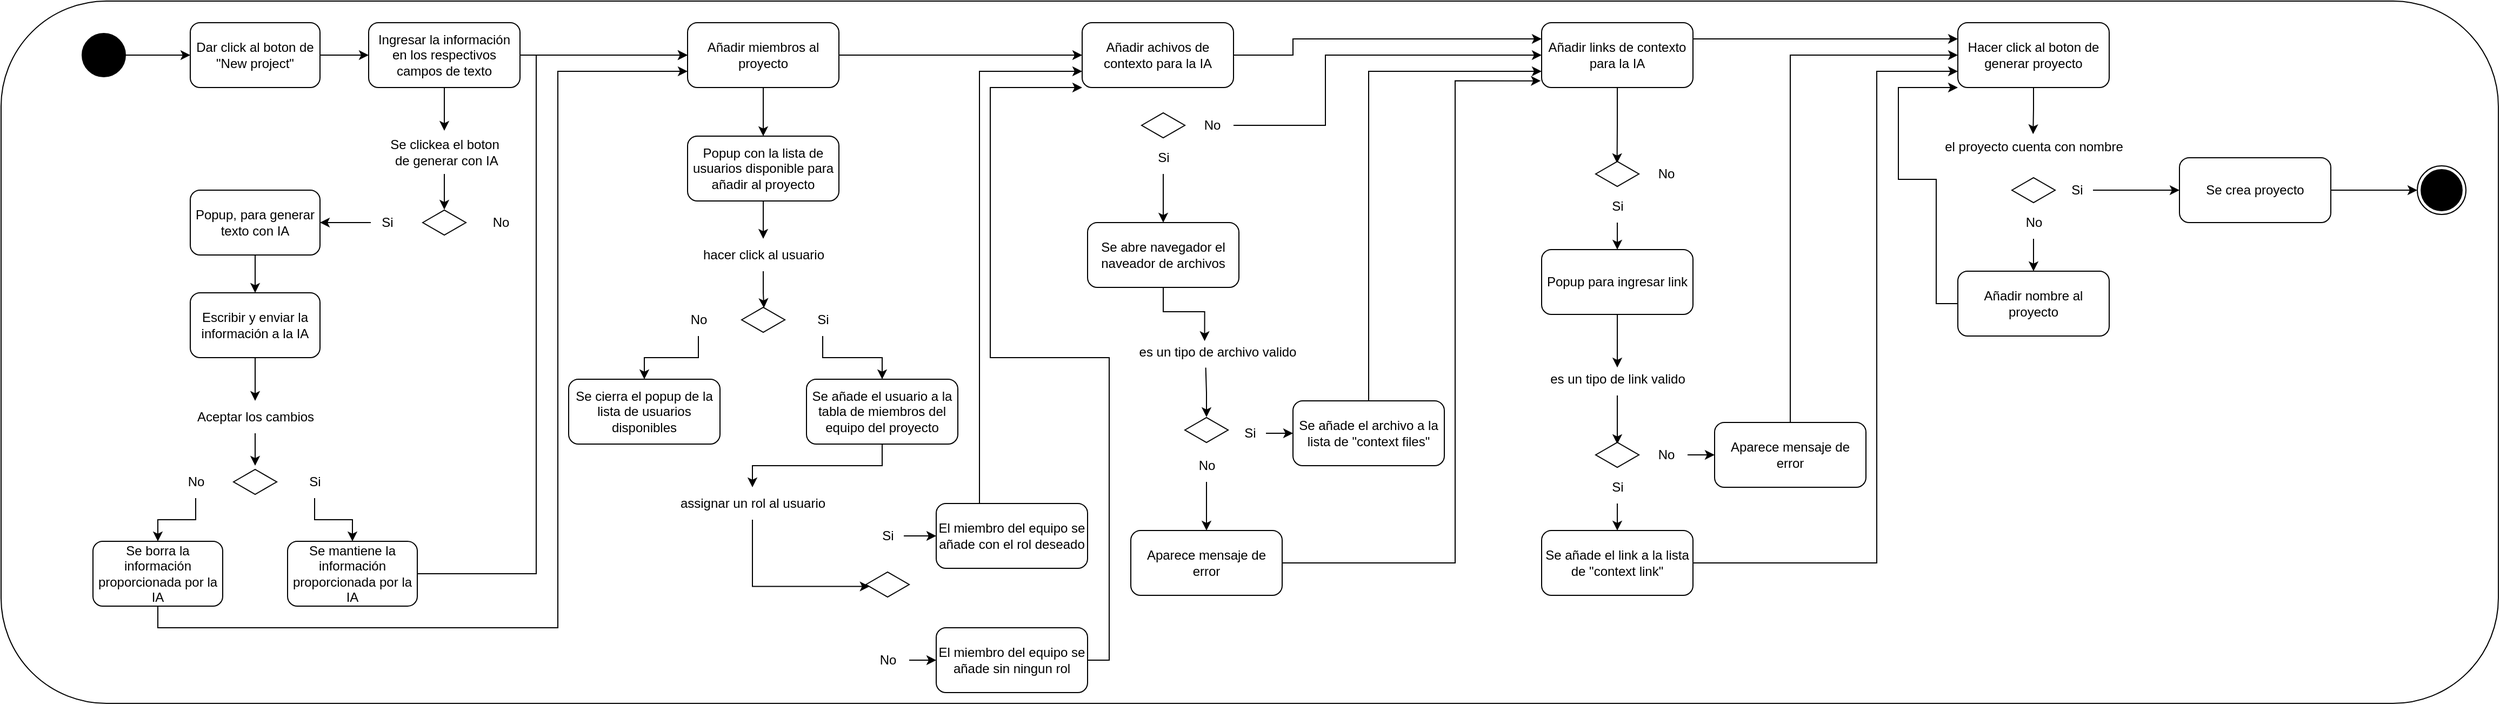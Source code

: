 <mxfile version="26.2.14">
  <diagram name="Page-1" id="zTXv_oaJFtxkT4fxybLn">
    <mxGraphModel dx="3507" dy="1737" grid="1" gridSize="10" guides="1" tooltips="1" connect="1" arrows="1" fold="1" page="1" pageScale="1" pageWidth="850" pageHeight="1100" math="0" shadow="0">
      <root>
        <mxCell id="0" />
        <mxCell id="1" parent="0" />
        <mxCell id="cWW2CqV2LF-lZj4RDST2-197" value="" style="group" vertex="1" connectable="0" parent="1">
          <mxGeometry x="-155" y="150" width="2310" height="650" as="geometry" />
        </mxCell>
        <mxCell id="cWW2CqV2LF-lZj4RDST2-196" value="" style="rounded=1;whiteSpace=wrap;html=1;" vertex="1" parent="cWW2CqV2LF-lZj4RDST2-197">
          <mxGeometry width="2310" height="650" as="geometry" />
        </mxCell>
        <mxCell id="cWW2CqV2LF-lZj4RDST2-132" value="" style="edgeStyle=orthogonalEdgeStyle;rounded=0;orthogonalLoop=1;jettySize=auto;html=1;" edge="1" parent="cWW2CqV2LF-lZj4RDST2-197" source="cWW2CqV2LF-lZj4RDST2-2" target="cWW2CqV2LF-lZj4RDST2-3">
          <mxGeometry relative="1" as="geometry" />
        </mxCell>
        <mxCell id="cWW2CqV2LF-lZj4RDST2-2" value="" style="ellipse;whiteSpace=wrap;html=1;aspect=fixed;fillColor=#000000;" vertex="1" parent="cWW2CqV2LF-lZj4RDST2-197">
          <mxGeometry x="75" y="30" width="40" height="40" as="geometry" />
        </mxCell>
        <mxCell id="cWW2CqV2LF-lZj4RDST2-107" style="edgeStyle=orthogonalEdgeStyle;rounded=0;orthogonalLoop=1;jettySize=auto;html=1;exitX=1;exitY=0.5;exitDx=0;exitDy=0;entryX=0;entryY=0.5;entryDx=0;entryDy=0;" edge="1" parent="cWW2CqV2LF-lZj4RDST2-197" source="cWW2CqV2LF-lZj4RDST2-3" target="cWW2CqV2LF-lZj4RDST2-6">
          <mxGeometry relative="1" as="geometry" />
        </mxCell>
        <mxCell id="cWW2CqV2LF-lZj4RDST2-3" value="Dar click al boton de &quot;New project&quot;" style="rounded=1;whiteSpace=wrap;html=1;" vertex="1" parent="cWW2CqV2LF-lZj4RDST2-197">
          <mxGeometry x="175" y="20" width="120" height="60" as="geometry" />
        </mxCell>
        <mxCell id="cWW2CqV2LF-lZj4RDST2-108" style="edgeStyle=orthogonalEdgeStyle;rounded=0;orthogonalLoop=1;jettySize=auto;html=1;exitX=0.5;exitY=1;exitDx=0;exitDy=0;" edge="1" parent="cWW2CqV2LF-lZj4RDST2-197" source="cWW2CqV2LF-lZj4RDST2-6" target="cWW2CqV2LF-lZj4RDST2-8">
          <mxGeometry relative="1" as="geometry" />
        </mxCell>
        <mxCell id="cWW2CqV2LF-lZj4RDST2-117" style="edgeStyle=orthogonalEdgeStyle;rounded=0;orthogonalLoop=1;jettySize=auto;html=1;exitX=1;exitY=0.5;exitDx=0;exitDy=0;entryX=0;entryY=0.5;entryDx=0;entryDy=0;" edge="1" parent="cWW2CqV2LF-lZj4RDST2-197" source="cWW2CqV2LF-lZj4RDST2-6" target="cWW2CqV2LF-lZj4RDST2-30">
          <mxGeometry relative="1" as="geometry" />
        </mxCell>
        <mxCell id="cWW2CqV2LF-lZj4RDST2-6" value="Ingresar la información en los respectivos campos de texto" style="rounded=1;whiteSpace=wrap;html=1;" vertex="1" parent="cWW2CqV2LF-lZj4RDST2-197">
          <mxGeometry x="340" y="20" width="140" height="60" as="geometry" />
        </mxCell>
        <mxCell id="cWW2CqV2LF-lZj4RDST2-110" style="edgeStyle=orthogonalEdgeStyle;rounded=0;orthogonalLoop=1;jettySize=auto;html=1;" edge="1" parent="cWW2CqV2LF-lZj4RDST2-197" source="cWW2CqV2LF-lZj4RDST2-8" target="cWW2CqV2LF-lZj4RDST2-27">
          <mxGeometry relative="1" as="geometry" />
        </mxCell>
        <mxCell id="cWW2CqV2LF-lZj4RDST2-8" value="Se clickea el boton&lt;div&gt;&amp;nbsp;de generar con IA&lt;/div&gt;" style="text;html=1;align=center;verticalAlign=middle;resizable=0;points=[];autosize=1;strokeColor=none;fillColor=none;" vertex="1" parent="cWW2CqV2LF-lZj4RDST2-197">
          <mxGeometry x="350" y="120" width="120" height="40" as="geometry" />
        </mxCell>
        <mxCell id="cWW2CqV2LF-lZj4RDST2-112" style="edgeStyle=orthogonalEdgeStyle;rounded=0;orthogonalLoop=1;jettySize=auto;html=1;exitX=0.5;exitY=1;exitDx=0;exitDy=0;" edge="1" parent="cWW2CqV2LF-lZj4RDST2-197" source="cWW2CqV2LF-lZj4RDST2-12" target="cWW2CqV2LF-lZj4RDST2-13">
          <mxGeometry relative="1" as="geometry" />
        </mxCell>
        <mxCell id="cWW2CqV2LF-lZj4RDST2-12" value="Popup, para generar texto con IA" style="rounded=1;whiteSpace=wrap;html=1;" vertex="1" parent="cWW2CqV2LF-lZj4RDST2-197">
          <mxGeometry x="175" y="175" width="120" height="60" as="geometry" />
        </mxCell>
        <mxCell id="cWW2CqV2LF-lZj4RDST2-113" style="edgeStyle=orthogonalEdgeStyle;rounded=0;orthogonalLoop=1;jettySize=auto;html=1;exitX=0.5;exitY=1;exitDx=0;exitDy=0;" edge="1" parent="cWW2CqV2LF-lZj4RDST2-197" source="cWW2CqV2LF-lZj4RDST2-13" target="cWW2CqV2LF-lZj4RDST2-15">
          <mxGeometry relative="1" as="geometry" />
        </mxCell>
        <mxCell id="cWW2CqV2LF-lZj4RDST2-13" value="Escribir y enviar la información a la IA" style="rounded=1;whiteSpace=wrap;html=1;" vertex="1" parent="cWW2CqV2LF-lZj4RDST2-197">
          <mxGeometry x="175" y="270" width="120" height="60" as="geometry" />
        </mxCell>
        <mxCell id="cWW2CqV2LF-lZj4RDST2-114" style="edgeStyle=orthogonalEdgeStyle;rounded=0;orthogonalLoop=1;jettySize=auto;html=1;" edge="1" parent="cWW2CqV2LF-lZj4RDST2-197" source="cWW2CqV2LF-lZj4RDST2-15">
          <mxGeometry relative="1" as="geometry">
            <mxPoint x="235" y="430" as="targetPoint" />
          </mxGeometry>
        </mxCell>
        <mxCell id="cWW2CqV2LF-lZj4RDST2-15" value="Aceptar los cambios" style="text;html=1;align=center;verticalAlign=middle;resizable=0;points=[];autosize=1;strokeColor=none;fillColor=none;" vertex="1" parent="cWW2CqV2LF-lZj4RDST2-197">
          <mxGeometry x="170" y="370" width="130" height="30" as="geometry" />
        </mxCell>
        <mxCell id="cWW2CqV2LF-lZj4RDST2-129" style="edgeStyle=orthogonalEdgeStyle;rounded=0;orthogonalLoop=1;jettySize=auto;html=1;entryX=0;entryY=0.5;entryDx=0;entryDy=0;" edge="1" parent="cWW2CqV2LF-lZj4RDST2-197" source="cWW2CqV2LF-lZj4RDST2-20" target="cWW2CqV2LF-lZj4RDST2-30">
          <mxGeometry relative="1" as="geometry">
            <Array as="points">
              <mxPoint x="495" y="530" />
              <mxPoint x="495" y="50" />
            </Array>
          </mxGeometry>
        </mxCell>
        <mxCell id="cWW2CqV2LF-lZj4RDST2-20" value="Se mantiene la información proporcionada por la IA" style="rounded=1;whiteSpace=wrap;html=1;" vertex="1" parent="cWW2CqV2LF-lZj4RDST2-197">
          <mxGeometry x="265" y="500" width="120" height="60" as="geometry" />
        </mxCell>
        <mxCell id="cWW2CqV2LF-lZj4RDST2-131" style="edgeStyle=orthogonalEdgeStyle;rounded=0;orthogonalLoop=1;jettySize=auto;html=1;exitX=0.5;exitY=1;exitDx=0;exitDy=0;entryX=0;entryY=0.75;entryDx=0;entryDy=0;" edge="1" parent="cWW2CqV2LF-lZj4RDST2-197" source="cWW2CqV2LF-lZj4RDST2-21" target="cWW2CqV2LF-lZj4RDST2-30">
          <mxGeometry relative="1" as="geometry">
            <Array as="points">
              <mxPoint x="145" y="580" />
              <mxPoint x="515" y="580" />
              <mxPoint x="515" y="65" />
            </Array>
          </mxGeometry>
        </mxCell>
        <mxCell id="cWW2CqV2LF-lZj4RDST2-21" value="Se borra la información proporcionada por la IA" style="rounded=1;whiteSpace=wrap;html=1;" vertex="1" parent="cWW2CqV2LF-lZj4RDST2-197">
          <mxGeometry x="85" y="500" width="120" height="60" as="geometry" />
        </mxCell>
        <mxCell id="cWW2CqV2LF-lZj4RDST2-25" value="" style="group" vertex="1" connectable="0" parent="cWW2CqV2LF-lZj4RDST2-197">
          <mxGeometry x="155" y="430" width="150" height="30" as="geometry" />
        </mxCell>
        <mxCell id="cWW2CqV2LF-lZj4RDST2-7" value="" style="html=1;whiteSpace=wrap;aspect=fixed;shape=isoRectangle;" vertex="1" parent="cWW2CqV2LF-lZj4RDST2-25">
          <mxGeometry x="60" y="3" width="40" height="24" as="geometry" />
        </mxCell>
        <mxCell id="cWW2CqV2LF-lZj4RDST2-23" value="No" style="text;html=1;align=center;verticalAlign=middle;resizable=0;points=[];autosize=1;strokeColor=none;fillColor=none;" vertex="1" parent="cWW2CqV2LF-lZj4RDST2-25">
          <mxGeometry x="5" width="40" height="30" as="geometry" />
        </mxCell>
        <mxCell id="cWW2CqV2LF-lZj4RDST2-24" value="Si" style="text;html=1;align=center;verticalAlign=middle;resizable=0;points=[];autosize=1;strokeColor=none;fillColor=none;" vertex="1" parent="cWW2CqV2LF-lZj4RDST2-25">
          <mxGeometry x="120" width="30" height="30" as="geometry" />
        </mxCell>
        <mxCell id="cWW2CqV2LF-lZj4RDST2-26" value="" style="group" vertex="1" connectable="0" parent="cWW2CqV2LF-lZj4RDST2-197">
          <mxGeometry x="330" y="190" width="155" height="30" as="geometry" />
        </mxCell>
        <mxCell id="cWW2CqV2LF-lZj4RDST2-27" value="" style="html=1;whiteSpace=wrap;aspect=fixed;shape=isoRectangle;" vertex="1" parent="cWW2CqV2LF-lZj4RDST2-26">
          <mxGeometry x="60" y="3" width="40" height="24" as="geometry" />
        </mxCell>
        <mxCell id="cWW2CqV2LF-lZj4RDST2-28" value="Si" style="text;html=1;align=center;verticalAlign=middle;resizable=0;points=[];autosize=1;strokeColor=none;fillColor=none;" vertex="1" parent="cWW2CqV2LF-lZj4RDST2-26">
          <mxGeometry x="12" width="30" height="30" as="geometry" />
        </mxCell>
        <mxCell id="cWW2CqV2LF-lZj4RDST2-29" value="No" style="text;html=1;align=center;verticalAlign=middle;resizable=0;points=[];autosize=1;strokeColor=none;fillColor=none;" vertex="1" parent="cWW2CqV2LF-lZj4RDST2-26">
          <mxGeometry x="112" width="40" height="30" as="geometry" />
        </mxCell>
        <mxCell id="cWW2CqV2LF-lZj4RDST2-118" style="edgeStyle=orthogonalEdgeStyle;rounded=0;orthogonalLoop=1;jettySize=auto;html=1;exitX=0.5;exitY=1;exitDx=0;exitDy=0;entryX=0.5;entryY=0;entryDx=0;entryDy=0;" edge="1" parent="cWW2CqV2LF-lZj4RDST2-197" source="cWW2CqV2LF-lZj4RDST2-30" target="cWW2CqV2LF-lZj4RDST2-33">
          <mxGeometry relative="1" as="geometry" />
        </mxCell>
        <mxCell id="cWW2CqV2LF-lZj4RDST2-136" style="edgeStyle=orthogonalEdgeStyle;rounded=0;orthogonalLoop=1;jettySize=auto;html=1;exitX=1;exitY=0.5;exitDx=0;exitDy=0;entryX=0;entryY=0.5;entryDx=0;entryDy=0;" edge="1" parent="cWW2CqV2LF-lZj4RDST2-197" source="cWW2CqV2LF-lZj4RDST2-30" target="cWW2CqV2LF-lZj4RDST2-31">
          <mxGeometry relative="1" as="geometry" />
        </mxCell>
        <mxCell id="cWW2CqV2LF-lZj4RDST2-30" value="Añadir miembros al proyecto" style="rounded=1;whiteSpace=wrap;html=1;" vertex="1" parent="cWW2CqV2LF-lZj4RDST2-197">
          <mxGeometry x="635" y="20" width="140" height="60" as="geometry" />
        </mxCell>
        <mxCell id="cWW2CqV2LF-lZj4RDST2-160" style="edgeStyle=orthogonalEdgeStyle;rounded=0;orthogonalLoop=1;jettySize=auto;html=1;exitX=1;exitY=0.5;exitDx=0;exitDy=0;entryX=0;entryY=0.25;entryDx=0;entryDy=0;" edge="1" parent="cWW2CqV2LF-lZj4RDST2-197" source="cWW2CqV2LF-lZj4RDST2-31" target="cWW2CqV2LF-lZj4RDST2-32">
          <mxGeometry relative="1" as="geometry">
            <Array as="points">
              <mxPoint x="1195" y="50" />
              <mxPoint x="1195" y="35" />
            </Array>
          </mxGeometry>
        </mxCell>
        <mxCell id="cWW2CqV2LF-lZj4RDST2-31" value="Añadir achivos de contexto para la IA" style="rounded=1;whiteSpace=wrap;html=1;" vertex="1" parent="cWW2CqV2LF-lZj4RDST2-197">
          <mxGeometry x="1000" y="20" width="140" height="60" as="geometry" />
        </mxCell>
        <mxCell id="cWW2CqV2LF-lZj4RDST2-173" style="edgeStyle=orthogonalEdgeStyle;rounded=0;orthogonalLoop=1;jettySize=auto;html=1;exitX=0.5;exitY=1;exitDx=0;exitDy=0;" edge="1" parent="cWW2CqV2LF-lZj4RDST2-197" source="cWW2CqV2LF-lZj4RDST2-32">
          <mxGeometry relative="1" as="geometry">
            <mxPoint x="1494.778" y="150" as="targetPoint" />
          </mxGeometry>
        </mxCell>
        <mxCell id="cWW2CqV2LF-lZj4RDST2-180" style="edgeStyle=orthogonalEdgeStyle;rounded=0;orthogonalLoop=1;jettySize=auto;html=1;exitX=1;exitY=0.25;exitDx=0;exitDy=0;entryX=0;entryY=0.25;entryDx=0;entryDy=0;" edge="1" parent="cWW2CqV2LF-lZj4RDST2-197" source="cWW2CqV2LF-lZj4RDST2-32" target="cWW2CqV2LF-lZj4RDST2-73">
          <mxGeometry relative="1" as="geometry" />
        </mxCell>
        <mxCell id="cWW2CqV2LF-lZj4RDST2-32" value="Añadir links de contexto para la IA" style="rounded=1;whiteSpace=wrap;html=1;" vertex="1" parent="cWW2CqV2LF-lZj4RDST2-197">
          <mxGeometry x="1425" y="20" width="140" height="60" as="geometry" />
        </mxCell>
        <mxCell id="cWW2CqV2LF-lZj4RDST2-119" style="edgeStyle=orthogonalEdgeStyle;rounded=0;orthogonalLoop=1;jettySize=auto;html=1;exitX=0.5;exitY=1;exitDx=0;exitDy=0;" edge="1" parent="cWW2CqV2LF-lZj4RDST2-197" source="cWW2CqV2LF-lZj4RDST2-33" target="cWW2CqV2LF-lZj4RDST2-39">
          <mxGeometry relative="1" as="geometry" />
        </mxCell>
        <mxCell id="cWW2CqV2LF-lZj4RDST2-33" value="Popup con la lista de usuarios disponible para añadir al proyecto" style="rounded=1;whiteSpace=wrap;html=1;" vertex="1" parent="cWW2CqV2LF-lZj4RDST2-197">
          <mxGeometry x="635" y="125" width="140" height="60" as="geometry" />
        </mxCell>
        <mxCell id="cWW2CqV2LF-lZj4RDST2-35" value="" style="group" vertex="1" connectable="0" parent="cWW2CqV2LF-lZj4RDST2-197">
          <mxGeometry x="625" y="280" width="150" height="30" as="geometry" />
        </mxCell>
        <mxCell id="cWW2CqV2LF-lZj4RDST2-36" value="" style="html=1;whiteSpace=wrap;aspect=fixed;shape=isoRectangle;" vertex="1" parent="cWW2CqV2LF-lZj4RDST2-35">
          <mxGeometry x="60" y="3" width="40" height="24" as="geometry" />
        </mxCell>
        <mxCell id="cWW2CqV2LF-lZj4RDST2-37" value="No" style="text;html=1;align=center;verticalAlign=middle;resizable=0;points=[];autosize=1;strokeColor=none;fillColor=none;" vertex="1" parent="cWW2CqV2LF-lZj4RDST2-35">
          <mxGeometry width="40" height="30" as="geometry" />
        </mxCell>
        <mxCell id="cWW2CqV2LF-lZj4RDST2-38" value="Si" style="text;html=1;align=center;verticalAlign=middle;resizable=0;points=[];autosize=1;strokeColor=none;fillColor=none;" vertex="1" parent="cWW2CqV2LF-lZj4RDST2-35">
          <mxGeometry x="120" width="30" height="30" as="geometry" />
        </mxCell>
        <mxCell id="cWW2CqV2LF-lZj4RDST2-39" value="hacer click al usuario" style="text;html=1;align=center;verticalAlign=middle;resizable=0;points=[];autosize=1;strokeColor=none;fillColor=none;" vertex="1" parent="cWW2CqV2LF-lZj4RDST2-197">
          <mxGeometry x="635" y="220" width="140" height="30" as="geometry" />
        </mxCell>
        <mxCell id="cWW2CqV2LF-lZj4RDST2-40" value="Se cierra el popup de la lista de usuarios disponibles" style="rounded=1;whiteSpace=wrap;html=1;" vertex="1" parent="cWW2CqV2LF-lZj4RDST2-197">
          <mxGeometry x="525" y="350" width="140" height="60" as="geometry" />
        </mxCell>
        <mxCell id="cWW2CqV2LF-lZj4RDST2-124" style="edgeStyle=orthogonalEdgeStyle;rounded=0;orthogonalLoop=1;jettySize=auto;html=1;exitX=0.5;exitY=1;exitDx=0;exitDy=0;" edge="1" parent="cWW2CqV2LF-lZj4RDST2-197" source="cWW2CqV2LF-lZj4RDST2-41" target="cWW2CqV2LF-lZj4RDST2-42">
          <mxGeometry relative="1" as="geometry" />
        </mxCell>
        <mxCell id="cWW2CqV2LF-lZj4RDST2-41" value="Se añade el usuario a la tabla de miembros del equipo del proyecto" style="rounded=1;whiteSpace=wrap;html=1;" vertex="1" parent="cWW2CqV2LF-lZj4RDST2-197">
          <mxGeometry x="745" y="350" width="140" height="60" as="geometry" />
        </mxCell>
        <mxCell id="cWW2CqV2LF-lZj4RDST2-42" value="assignar un rol al usuario" style="text;html=1;align=center;verticalAlign=middle;resizable=0;points=[];autosize=1;strokeColor=none;fillColor=none;" vertex="1" parent="cWW2CqV2LF-lZj4RDST2-197">
          <mxGeometry x="615" y="450" width="160" height="30" as="geometry" />
        </mxCell>
        <mxCell id="cWW2CqV2LF-lZj4RDST2-43" value="" style="group" vertex="1" connectable="0" parent="cWW2CqV2LF-lZj4RDST2-197">
          <mxGeometry x="740" y="525" width="150" height="30" as="geometry" />
        </mxCell>
        <mxCell id="cWW2CqV2LF-lZj4RDST2-44" value="" style="html=1;whiteSpace=wrap;aspect=fixed;shape=isoRectangle;" vertex="1" parent="cWW2CqV2LF-lZj4RDST2-43">
          <mxGeometry x="60" y="3" width="40" height="24" as="geometry" />
        </mxCell>
        <mxCell id="cWW2CqV2LF-lZj4RDST2-143" style="edgeStyle=orthogonalEdgeStyle;rounded=0;orthogonalLoop=1;jettySize=auto;html=1;exitX=1;exitY=0.5;exitDx=0;exitDy=0;entryX=0;entryY=1;entryDx=0;entryDy=0;" edge="1" parent="cWW2CqV2LF-lZj4RDST2-197" source="cWW2CqV2LF-lZj4RDST2-47" target="cWW2CqV2LF-lZj4RDST2-31">
          <mxGeometry relative="1" as="geometry">
            <Array as="points">
              <mxPoint x="1025" y="610" />
              <mxPoint x="1025" y="330" />
              <mxPoint x="915" y="330" />
              <mxPoint x="915" y="80" />
            </Array>
          </mxGeometry>
        </mxCell>
        <mxCell id="cWW2CqV2LF-lZj4RDST2-47" value="El miembro del equipo se añade sin ningun rol" style="rounded=1;whiteSpace=wrap;html=1;" vertex="1" parent="cWW2CqV2LF-lZj4RDST2-197">
          <mxGeometry x="865" y="580" width="140" height="60" as="geometry" />
        </mxCell>
        <mxCell id="cWW2CqV2LF-lZj4RDST2-142" style="edgeStyle=orthogonalEdgeStyle;rounded=0;orthogonalLoop=1;jettySize=auto;html=1;exitX=0.5;exitY=0;exitDx=0;exitDy=0;entryX=0;entryY=0.75;entryDx=0;entryDy=0;" edge="1" parent="cWW2CqV2LF-lZj4RDST2-197" source="cWW2CqV2LF-lZj4RDST2-48" target="cWW2CqV2LF-lZj4RDST2-31">
          <mxGeometry relative="1" as="geometry">
            <Array as="points">
              <mxPoint x="905" y="465" />
              <mxPoint x="905" y="65" />
            </Array>
          </mxGeometry>
        </mxCell>
        <mxCell id="cWW2CqV2LF-lZj4RDST2-48" value="El miembro del equipo se añade con el rol deseado" style="rounded=1;whiteSpace=wrap;html=1;" vertex="1" parent="cWW2CqV2LF-lZj4RDST2-197">
          <mxGeometry x="865" y="465" width="140" height="60" as="geometry" />
        </mxCell>
        <mxCell id="cWW2CqV2LF-lZj4RDST2-49" value="Se abre navegador el naveador de archivos" style="rounded=1;whiteSpace=wrap;html=1;" vertex="1" parent="cWW2CqV2LF-lZj4RDST2-197">
          <mxGeometry x="1005" y="205" width="140" height="60" as="geometry" />
        </mxCell>
        <mxCell id="cWW2CqV2LF-lZj4RDST2-54" value="es un tipo de archivo valido" style="text;html=1;align=center;verticalAlign=middle;resizable=0;points=[];autosize=1;strokeColor=none;fillColor=none;" vertex="1" parent="cWW2CqV2LF-lZj4RDST2-197">
          <mxGeometry x="1040" y="310" width="170" height="30" as="geometry" />
        </mxCell>
        <mxCell id="cWW2CqV2LF-lZj4RDST2-59" value="Aparece mensaje de error" style="rounded=1;whiteSpace=wrap;html=1;" vertex="1" parent="cWW2CqV2LF-lZj4RDST2-197">
          <mxGeometry x="1045" y="490" width="140" height="60" as="geometry" />
        </mxCell>
        <mxCell id="cWW2CqV2LF-lZj4RDST2-161" style="edgeStyle=orthogonalEdgeStyle;rounded=0;orthogonalLoop=1;jettySize=auto;html=1;exitX=0.5;exitY=0;exitDx=0;exitDy=0;entryX=0;entryY=0.75;entryDx=0;entryDy=0;" edge="1" parent="cWW2CqV2LF-lZj4RDST2-197" source="cWW2CqV2LF-lZj4RDST2-60" target="cWW2CqV2LF-lZj4RDST2-32">
          <mxGeometry relative="1" as="geometry" />
        </mxCell>
        <mxCell id="cWW2CqV2LF-lZj4RDST2-60" value="Se añade el archivo a la lista de &quot;context files&quot;" style="rounded=1;whiteSpace=wrap;html=1;" vertex="1" parent="cWW2CqV2LF-lZj4RDST2-197">
          <mxGeometry x="1195" y="370" width="140" height="60" as="geometry" />
        </mxCell>
        <mxCell id="cWW2CqV2LF-lZj4RDST2-61" value="Popup para ingresar link" style="rounded=1;whiteSpace=wrap;html=1;" vertex="1" parent="cWW2CqV2LF-lZj4RDST2-197">
          <mxGeometry x="1425" y="230" width="140" height="60" as="geometry" />
        </mxCell>
        <mxCell id="cWW2CqV2LF-lZj4RDST2-177" style="edgeStyle=orthogonalEdgeStyle;rounded=0;orthogonalLoop=1;jettySize=auto;html=1;" edge="1" parent="cWW2CqV2LF-lZj4RDST2-197" source="cWW2CqV2LF-lZj4RDST2-66">
          <mxGeometry relative="1" as="geometry">
            <mxPoint x="1495" y="410" as="targetPoint" />
          </mxGeometry>
        </mxCell>
        <mxCell id="cWW2CqV2LF-lZj4RDST2-66" value="es un tipo de link valido" style="text;html=1;align=center;verticalAlign=middle;resizable=0;points=[];autosize=1;strokeColor=none;fillColor=none;" vertex="1" parent="cWW2CqV2LF-lZj4RDST2-197">
          <mxGeometry x="1420" y="335" width="150" height="30" as="geometry" />
        </mxCell>
        <mxCell id="cWW2CqV2LF-lZj4RDST2-181" style="edgeStyle=orthogonalEdgeStyle;rounded=0;orthogonalLoop=1;jettySize=auto;html=1;exitX=0.5;exitY=0;exitDx=0;exitDy=0;entryX=0;entryY=0.5;entryDx=0;entryDy=0;" edge="1" parent="cWW2CqV2LF-lZj4RDST2-197" source="cWW2CqV2LF-lZj4RDST2-71" target="cWW2CqV2LF-lZj4RDST2-73">
          <mxGeometry relative="1" as="geometry" />
        </mxCell>
        <mxCell id="cWW2CqV2LF-lZj4RDST2-71" value="Aparece mensaje de error" style="rounded=1;whiteSpace=wrap;html=1;" vertex="1" parent="cWW2CqV2LF-lZj4RDST2-197">
          <mxGeometry x="1585" y="390" width="140" height="60" as="geometry" />
        </mxCell>
        <mxCell id="cWW2CqV2LF-lZj4RDST2-182" style="edgeStyle=orthogonalEdgeStyle;rounded=0;orthogonalLoop=1;jettySize=auto;html=1;exitX=1;exitY=0.5;exitDx=0;exitDy=0;entryX=0;entryY=0.75;entryDx=0;entryDy=0;" edge="1" parent="cWW2CqV2LF-lZj4RDST2-197" source="cWW2CqV2LF-lZj4RDST2-72" target="cWW2CqV2LF-lZj4RDST2-73">
          <mxGeometry relative="1" as="geometry">
            <Array as="points">
              <mxPoint x="1735" y="520" />
              <mxPoint x="1735" y="65" />
            </Array>
          </mxGeometry>
        </mxCell>
        <mxCell id="cWW2CqV2LF-lZj4RDST2-72" value="Se añade el link a la lista de &quot;context link&quot;" style="rounded=1;whiteSpace=wrap;html=1;" vertex="1" parent="cWW2CqV2LF-lZj4RDST2-197">
          <mxGeometry x="1425" y="490" width="140" height="60" as="geometry" />
        </mxCell>
        <mxCell id="cWW2CqV2LF-lZj4RDST2-73" value="Hacer click al boton de generar proyecto" style="rounded=1;whiteSpace=wrap;html=1;" vertex="1" parent="cWW2CqV2LF-lZj4RDST2-197">
          <mxGeometry x="1810" y="20" width="140" height="60" as="geometry" />
        </mxCell>
        <mxCell id="cWW2CqV2LF-lZj4RDST2-74" value="el proyecto cuenta con nombre" style="text;html=1;align=center;verticalAlign=middle;resizable=0;points=[];autosize=1;strokeColor=none;fillColor=none;" vertex="1" parent="cWW2CqV2LF-lZj4RDST2-197">
          <mxGeometry x="1785" y="120" width="190" height="30" as="geometry" />
        </mxCell>
        <mxCell id="cWW2CqV2LF-lZj4RDST2-187" style="edgeStyle=orthogonalEdgeStyle;rounded=0;orthogonalLoop=1;jettySize=auto;html=1;exitX=0;exitY=0.5;exitDx=0;exitDy=0;entryX=0;entryY=1;entryDx=0;entryDy=0;" edge="1" parent="cWW2CqV2LF-lZj4RDST2-197" source="cWW2CqV2LF-lZj4RDST2-79" target="cWW2CqV2LF-lZj4RDST2-73">
          <mxGeometry relative="1" as="geometry">
            <Array as="points">
              <mxPoint x="1790" y="280" />
              <mxPoint x="1790" y="165" />
              <mxPoint x="1755" y="165" />
              <mxPoint x="1755" y="80" />
            </Array>
          </mxGeometry>
        </mxCell>
        <mxCell id="cWW2CqV2LF-lZj4RDST2-79" value="Añadir nombre al proyecto" style="rounded=1;whiteSpace=wrap;html=1;" vertex="1" parent="cWW2CqV2LF-lZj4RDST2-197">
          <mxGeometry x="1810" y="250" width="140" height="60" as="geometry" />
        </mxCell>
        <mxCell id="cWW2CqV2LF-lZj4RDST2-111" style="edgeStyle=orthogonalEdgeStyle;rounded=0;orthogonalLoop=1;jettySize=auto;html=1;entryX=1;entryY=0.5;entryDx=0;entryDy=0;" edge="1" parent="cWW2CqV2LF-lZj4RDST2-197" source="cWW2CqV2LF-lZj4RDST2-28" target="cWW2CqV2LF-lZj4RDST2-12">
          <mxGeometry relative="1" as="geometry" />
        </mxCell>
        <mxCell id="cWW2CqV2LF-lZj4RDST2-115" style="edgeStyle=orthogonalEdgeStyle;rounded=0;orthogonalLoop=1;jettySize=auto;html=1;" edge="1" parent="cWW2CqV2LF-lZj4RDST2-197" source="cWW2CqV2LF-lZj4RDST2-23" target="cWW2CqV2LF-lZj4RDST2-21">
          <mxGeometry relative="1" as="geometry" />
        </mxCell>
        <mxCell id="cWW2CqV2LF-lZj4RDST2-116" style="edgeStyle=orthogonalEdgeStyle;rounded=0;orthogonalLoop=1;jettySize=auto;html=1;" edge="1" parent="cWW2CqV2LF-lZj4RDST2-197" source="cWW2CqV2LF-lZj4RDST2-24" target="cWW2CqV2LF-lZj4RDST2-20">
          <mxGeometry relative="1" as="geometry" />
        </mxCell>
        <mxCell id="cWW2CqV2LF-lZj4RDST2-121" style="edgeStyle=orthogonalEdgeStyle;rounded=0;orthogonalLoop=1;jettySize=auto;html=1;entryX=0.516;entryY=0.042;entryDx=0;entryDy=0;entryPerimeter=0;" edge="1" parent="cWW2CqV2LF-lZj4RDST2-197" source="cWW2CqV2LF-lZj4RDST2-39" target="cWW2CqV2LF-lZj4RDST2-36">
          <mxGeometry relative="1" as="geometry" />
        </mxCell>
        <mxCell id="cWW2CqV2LF-lZj4RDST2-122" style="edgeStyle=orthogonalEdgeStyle;rounded=0;orthogonalLoop=1;jettySize=auto;html=1;" edge="1" parent="cWW2CqV2LF-lZj4RDST2-197" source="cWW2CqV2LF-lZj4RDST2-37" target="cWW2CqV2LF-lZj4RDST2-40">
          <mxGeometry relative="1" as="geometry" />
        </mxCell>
        <mxCell id="cWW2CqV2LF-lZj4RDST2-123" style="edgeStyle=orthogonalEdgeStyle;rounded=0;orthogonalLoop=1;jettySize=auto;html=1;" edge="1" parent="cWW2CqV2LF-lZj4RDST2-197" source="cWW2CqV2LF-lZj4RDST2-38" target="cWW2CqV2LF-lZj4RDST2-41">
          <mxGeometry relative="1" as="geometry" />
        </mxCell>
        <mxCell id="cWW2CqV2LF-lZj4RDST2-145" value="" style="edgeStyle=orthogonalEdgeStyle;rounded=0;orthogonalLoop=1;jettySize=auto;html=1;" edge="1" parent="cWW2CqV2LF-lZj4RDST2-197" source="cWW2CqV2LF-lZj4RDST2-45" target="cWW2CqV2LF-lZj4RDST2-47">
          <mxGeometry relative="1" as="geometry" />
        </mxCell>
        <mxCell id="cWW2CqV2LF-lZj4RDST2-45" value="No" style="text;html=1;align=center;verticalAlign=middle;resizable=0;points=[];autosize=1;strokeColor=none;fillColor=none;" vertex="1" parent="cWW2CqV2LF-lZj4RDST2-197">
          <mxGeometry x="800" y="595" width="40" height="30" as="geometry" />
        </mxCell>
        <mxCell id="cWW2CqV2LF-lZj4RDST2-144" value="" style="edgeStyle=orthogonalEdgeStyle;rounded=0;orthogonalLoop=1;jettySize=auto;html=1;" edge="1" parent="cWW2CqV2LF-lZj4RDST2-197" source="cWW2CqV2LF-lZj4RDST2-46" target="cWW2CqV2LF-lZj4RDST2-48">
          <mxGeometry relative="1" as="geometry" />
        </mxCell>
        <mxCell id="cWW2CqV2LF-lZj4RDST2-46" value="Si" style="text;html=1;align=center;verticalAlign=middle;resizable=0;points=[];autosize=1;strokeColor=none;fillColor=none;" vertex="1" parent="cWW2CqV2LF-lZj4RDST2-197">
          <mxGeometry x="805" y="480" width="30" height="30" as="geometry" />
        </mxCell>
        <mxCell id="cWW2CqV2LF-lZj4RDST2-141" style="edgeStyle=orthogonalEdgeStyle;rounded=0;orthogonalLoop=1;jettySize=auto;html=1;entryX=0.084;entryY=0.574;entryDx=0;entryDy=0;entryPerimeter=0;" edge="1" parent="cWW2CqV2LF-lZj4RDST2-197" source="cWW2CqV2LF-lZj4RDST2-42" target="cWW2CqV2LF-lZj4RDST2-44">
          <mxGeometry relative="1" as="geometry">
            <Array as="points">
              <mxPoint x="695" y="542" />
            </Array>
          </mxGeometry>
        </mxCell>
        <mxCell id="cWW2CqV2LF-lZj4RDST2-146" value="" style="group" vertex="1" connectable="0" parent="cWW2CqV2LF-lZj4RDST2-197">
          <mxGeometry x="995" y="100" width="150" height="30" as="geometry" />
        </mxCell>
        <mxCell id="cWW2CqV2LF-lZj4RDST2-147" value="" style="html=1;whiteSpace=wrap;aspect=fixed;shape=isoRectangle;" vertex="1" parent="cWW2CqV2LF-lZj4RDST2-146">
          <mxGeometry x="60" y="3" width="40" height="24" as="geometry" />
        </mxCell>
        <mxCell id="cWW2CqV2LF-lZj4RDST2-148" value="No" style="text;html=1;align=center;verticalAlign=middle;resizable=0;points=[];autosize=1;strokeColor=none;fillColor=none;" vertex="1" parent="cWW2CqV2LF-lZj4RDST2-146">
          <mxGeometry x="105" width="40" height="30" as="geometry" />
        </mxCell>
        <mxCell id="cWW2CqV2LF-lZj4RDST2-150" style="edgeStyle=orthogonalEdgeStyle;rounded=0;orthogonalLoop=1;jettySize=auto;html=1;entryX=0;entryY=0.5;entryDx=0;entryDy=0;" edge="1" parent="cWW2CqV2LF-lZj4RDST2-197" source="cWW2CqV2LF-lZj4RDST2-148" target="cWW2CqV2LF-lZj4RDST2-32">
          <mxGeometry relative="1" as="geometry">
            <Array as="points">
              <mxPoint x="1225" y="115" />
              <mxPoint x="1225" y="50" />
            </Array>
          </mxGeometry>
        </mxCell>
        <mxCell id="cWW2CqV2LF-lZj4RDST2-153" style="edgeStyle=orthogonalEdgeStyle;rounded=0;orthogonalLoop=1;jettySize=auto;html=1;entryX=0.5;entryY=0;entryDx=0;entryDy=0;" edge="1" parent="cWW2CqV2LF-lZj4RDST2-197" source="cWW2CqV2LF-lZj4RDST2-149" target="cWW2CqV2LF-lZj4RDST2-49">
          <mxGeometry relative="1" as="geometry" />
        </mxCell>
        <mxCell id="cWW2CqV2LF-lZj4RDST2-149" value="Si" style="text;html=1;align=center;verticalAlign=middle;resizable=0;points=[];autosize=1;strokeColor=none;fillColor=none;" vertex="1" parent="cWW2CqV2LF-lZj4RDST2-197">
          <mxGeometry x="1060" y="130" width="30" height="30" as="geometry" />
        </mxCell>
        <mxCell id="cWW2CqV2LF-lZj4RDST2-158" style="edgeStyle=orthogonalEdgeStyle;rounded=0;orthogonalLoop=1;jettySize=auto;html=1;entryX=0.5;entryY=0;entryDx=0;entryDy=0;" edge="1" parent="cWW2CqV2LF-lZj4RDST2-197" source="cWW2CqV2LF-lZj4RDST2-57" target="cWW2CqV2LF-lZj4RDST2-59">
          <mxGeometry relative="1" as="geometry" />
        </mxCell>
        <mxCell id="cWW2CqV2LF-lZj4RDST2-57" value="No" style="text;html=1;align=center;verticalAlign=middle;resizable=0;points=[];autosize=1;strokeColor=none;fillColor=none;" vertex="1" parent="cWW2CqV2LF-lZj4RDST2-197">
          <mxGeometry x="1095" y="415" width="40" height="30" as="geometry" />
        </mxCell>
        <mxCell id="cWW2CqV2LF-lZj4RDST2-56" value="" style="html=1;whiteSpace=wrap;aspect=fixed;shape=isoRectangle;" vertex="1" parent="cWW2CqV2LF-lZj4RDST2-197">
          <mxGeometry x="1095" y="385" width="40" height="24" as="geometry" />
        </mxCell>
        <mxCell id="cWW2CqV2LF-lZj4RDST2-154" style="edgeStyle=orthogonalEdgeStyle;rounded=0;orthogonalLoop=1;jettySize=auto;html=1;exitX=0.5;exitY=1;exitDx=0;exitDy=0;entryX=0.431;entryY=0.153;entryDx=0;entryDy=0;entryPerimeter=0;" edge="1" parent="cWW2CqV2LF-lZj4RDST2-197" source="cWW2CqV2LF-lZj4RDST2-49" target="cWW2CqV2LF-lZj4RDST2-54">
          <mxGeometry relative="1" as="geometry" />
        </mxCell>
        <mxCell id="cWW2CqV2LF-lZj4RDST2-157" style="edgeStyle=orthogonalEdgeStyle;rounded=0;orthogonalLoop=1;jettySize=auto;html=1;entryX=0;entryY=0.5;entryDx=0;entryDy=0;" edge="1" parent="cWW2CqV2LF-lZj4RDST2-197" source="cWW2CqV2LF-lZj4RDST2-58" target="cWW2CqV2LF-lZj4RDST2-60">
          <mxGeometry relative="1" as="geometry" />
        </mxCell>
        <mxCell id="cWW2CqV2LF-lZj4RDST2-58" value="Si" style="text;html=1;align=center;verticalAlign=middle;resizable=0;points=[];autosize=1;strokeColor=none;fillColor=none;" vertex="1" parent="cWW2CqV2LF-lZj4RDST2-197">
          <mxGeometry x="1140" y="385" width="30" height="30" as="geometry" />
        </mxCell>
        <mxCell id="cWW2CqV2LF-lZj4RDST2-159" style="edgeStyle=orthogonalEdgeStyle;rounded=0;orthogonalLoop=1;jettySize=auto;html=1;entryX=0.437;entryY=0.976;entryDx=0;entryDy=0;entryPerimeter=0;startArrow=classic;startFill=1;endArrow=none;" edge="1" parent="cWW2CqV2LF-lZj4RDST2-197" source="cWW2CqV2LF-lZj4RDST2-56" target="cWW2CqV2LF-lZj4RDST2-54">
          <mxGeometry relative="1" as="geometry" />
        </mxCell>
        <mxCell id="cWW2CqV2LF-lZj4RDST2-163" style="edgeStyle=orthogonalEdgeStyle;rounded=0;orthogonalLoop=1;jettySize=auto;html=1;exitX=1;exitY=0.5;exitDx=0;exitDy=0;entryX=-0.006;entryY=0.897;entryDx=0;entryDy=0;entryPerimeter=0;" edge="1" parent="cWW2CqV2LF-lZj4RDST2-197" source="cWW2CqV2LF-lZj4RDST2-59" target="cWW2CqV2LF-lZj4RDST2-32">
          <mxGeometry relative="1" as="geometry">
            <Array as="points">
              <mxPoint x="1345" y="520" />
              <mxPoint x="1345" y="74" />
            </Array>
          </mxGeometry>
        </mxCell>
        <mxCell id="cWW2CqV2LF-lZj4RDST2-164" value="" style="group" vertex="1" connectable="0" parent="cWW2CqV2LF-lZj4RDST2-197">
          <mxGeometry x="1415" y="145" width="150" height="30" as="geometry" />
        </mxCell>
        <mxCell id="cWW2CqV2LF-lZj4RDST2-165" value="" style="html=1;whiteSpace=wrap;aspect=fixed;shape=isoRectangle;" vertex="1" parent="cWW2CqV2LF-lZj4RDST2-164">
          <mxGeometry x="60" y="3" width="40" height="24" as="geometry" />
        </mxCell>
        <mxCell id="cWW2CqV2LF-lZj4RDST2-166" value="No" style="text;html=1;align=center;verticalAlign=middle;resizable=0;points=[];autosize=1;strokeColor=none;fillColor=none;" vertex="1" parent="cWW2CqV2LF-lZj4RDST2-164">
          <mxGeometry x="105" width="40" height="30" as="geometry" />
        </mxCell>
        <mxCell id="cWW2CqV2LF-lZj4RDST2-174" style="edgeStyle=orthogonalEdgeStyle;rounded=0;orthogonalLoop=1;jettySize=auto;html=1;entryX=0.5;entryY=0;entryDx=0;entryDy=0;" edge="1" parent="cWW2CqV2LF-lZj4RDST2-197" source="cWW2CqV2LF-lZj4RDST2-167" target="cWW2CqV2LF-lZj4RDST2-61">
          <mxGeometry relative="1" as="geometry" />
        </mxCell>
        <mxCell id="cWW2CqV2LF-lZj4RDST2-167" value="Si" style="text;html=1;align=center;verticalAlign=middle;resizable=0;points=[];autosize=1;strokeColor=none;fillColor=none;" vertex="1" parent="cWW2CqV2LF-lZj4RDST2-197">
          <mxGeometry x="1480" y="175" width="30" height="30" as="geometry" />
        </mxCell>
        <mxCell id="cWW2CqV2LF-lZj4RDST2-168" value="" style="group" vertex="1" connectable="0" parent="cWW2CqV2LF-lZj4RDST2-197">
          <mxGeometry x="1415" y="405" width="150" height="30" as="geometry" />
        </mxCell>
        <mxCell id="cWW2CqV2LF-lZj4RDST2-169" value="" style="html=1;whiteSpace=wrap;aspect=fixed;shape=isoRectangle;" vertex="1" parent="cWW2CqV2LF-lZj4RDST2-168">
          <mxGeometry x="60" y="3" width="40" height="24" as="geometry" />
        </mxCell>
        <mxCell id="cWW2CqV2LF-lZj4RDST2-170" value="No" style="text;html=1;align=center;verticalAlign=middle;resizable=0;points=[];autosize=1;strokeColor=none;fillColor=none;" vertex="1" parent="cWW2CqV2LF-lZj4RDST2-168">
          <mxGeometry x="105" width="40" height="30" as="geometry" />
        </mxCell>
        <mxCell id="cWW2CqV2LF-lZj4RDST2-178" style="edgeStyle=orthogonalEdgeStyle;rounded=0;orthogonalLoop=1;jettySize=auto;html=1;entryX=0.5;entryY=0;entryDx=0;entryDy=0;" edge="1" parent="cWW2CqV2LF-lZj4RDST2-197" source="cWW2CqV2LF-lZj4RDST2-171" target="cWW2CqV2LF-lZj4RDST2-72">
          <mxGeometry relative="1" as="geometry" />
        </mxCell>
        <mxCell id="cWW2CqV2LF-lZj4RDST2-171" value="Si" style="text;html=1;align=center;verticalAlign=middle;resizable=0;points=[];autosize=1;strokeColor=none;fillColor=none;" vertex="1" parent="cWW2CqV2LF-lZj4RDST2-197">
          <mxGeometry x="1480" y="435" width="30" height="30" as="geometry" />
        </mxCell>
        <mxCell id="cWW2CqV2LF-lZj4RDST2-184" style="edgeStyle=orthogonalEdgeStyle;rounded=0;orthogonalLoop=1;jettySize=auto;html=1;entryX=0.5;entryY=0;entryDx=0;entryDy=0;" edge="1" parent="cWW2CqV2LF-lZj4RDST2-197" source="cWW2CqV2LF-lZj4RDST2-82" target="cWW2CqV2LF-lZj4RDST2-79">
          <mxGeometry relative="1" as="geometry" />
        </mxCell>
        <mxCell id="cWW2CqV2LF-lZj4RDST2-82" value="No" style="text;html=1;align=center;verticalAlign=middle;resizable=0;points=[];autosize=1;strokeColor=none;fillColor=none;" vertex="1" parent="cWW2CqV2LF-lZj4RDST2-197">
          <mxGeometry x="1860" y="190" width="40" height="30" as="geometry" />
        </mxCell>
        <mxCell id="cWW2CqV2LF-lZj4RDST2-195" style="edgeStyle=orthogonalEdgeStyle;rounded=0;orthogonalLoop=1;jettySize=auto;html=1;exitX=1;exitY=0.5;exitDx=0;exitDy=0;entryX=0;entryY=0.5;entryDx=0;entryDy=0;" edge="1" parent="cWW2CqV2LF-lZj4RDST2-197" source="cWW2CqV2LF-lZj4RDST2-172" target="cWW2CqV2LF-lZj4RDST2-191">
          <mxGeometry relative="1" as="geometry" />
        </mxCell>
        <mxCell id="cWW2CqV2LF-lZj4RDST2-172" value="Se crea proyecto" style="rounded=1;whiteSpace=wrap;html=1;" vertex="1" parent="cWW2CqV2LF-lZj4RDST2-197">
          <mxGeometry x="2015" y="145" width="140" height="60" as="geometry" />
        </mxCell>
        <mxCell id="cWW2CqV2LF-lZj4RDST2-176" style="edgeStyle=orthogonalEdgeStyle;rounded=0;orthogonalLoop=1;jettySize=auto;html=1;exitX=0.5;exitY=1;exitDx=0;exitDy=0;entryX=0.5;entryY=0.137;entryDx=0;entryDy=0;entryPerimeter=0;" edge="1" parent="cWW2CqV2LF-lZj4RDST2-197" source="cWW2CqV2LF-lZj4RDST2-61" target="cWW2CqV2LF-lZj4RDST2-66">
          <mxGeometry relative="1" as="geometry" />
        </mxCell>
        <mxCell id="cWW2CqV2LF-lZj4RDST2-179" style="edgeStyle=orthogonalEdgeStyle;rounded=0;orthogonalLoop=1;jettySize=auto;html=1;entryX=0;entryY=0.5;entryDx=0;entryDy=0;" edge="1" parent="cWW2CqV2LF-lZj4RDST2-197" source="cWW2CqV2LF-lZj4RDST2-170" target="cWW2CqV2LF-lZj4RDST2-71">
          <mxGeometry relative="1" as="geometry" />
        </mxCell>
        <mxCell id="cWW2CqV2LF-lZj4RDST2-183" style="edgeStyle=orthogonalEdgeStyle;rounded=0;orthogonalLoop=1;jettySize=auto;html=1;exitX=0.5;exitY=1;exitDx=0;exitDy=0;entryX=0.498;entryY=0.104;entryDx=0;entryDy=0;entryPerimeter=0;" edge="1" parent="cWW2CqV2LF-lZj4RDST2-197" source="cWW2CqV2LF-lZj4RDST2-73" target="cWW2CqV2LF-lZj4RDST2-74">
          <mxGeometry relative="1" as="geometry" />
        </mxCell>
        <mxCell id="cWW2CqV2LF-lZj4RDST2-81" value="" style="html=1;whiteSpace=wrap;aspect=fixed;shape=isoRectangle;" vertex="1" parent="cWW2CqV2LF-lZj4RDST2-197">
          <mxGeometry x="1860" y="163" width="40" height="24" as="geometry" />
        </mxCell>
        <mxCell id="cWW2CqV2LF-lZj4RDST2-189" style="edgeStyle=orthogonalEdgeStyle;rounded=0;orthogonalLoop=1;jettySize=auto;html=1;entryX=0;entryY=0.5;entryDx=0;entryDy=0;" edge="1" parent="cWW2CqV2LF-lZj4RDST2-197" source="cWW2CqV2LF-lZj4RDST2-83" target="cWW2CqV2LF-lZj4RDST2-172">
          <mxGeometry relative="1" as="geometry" />
        </mxCell>
        <mxCell id="cWW2CqV2LF-lZj4RDST2-83" value="Si" style="text;html=1;align=center;verticalAlign=middle;resizable=0;points=[];autosize=1;strokeColor=none;fillColor=none;" vertex="1" parent="cWW2CqV2LF-lZj4RDST2-197">
          <mxGeometry x="1905" y="160" width="30" height="30" as="geometry" />
        </mxCell>
        <mxCell id="cWW2CqV2LF-lZj4RDST2-194" value="" style="group" vertex="1" connectable="0" parent="cWW2CqV2LF-lZj4RDST2-197">
          <mxGeometry x="2235" y="152.5" width="45" height="45" as="geometry" />
        </mxCell>
        <mxCell id="cWW2CqV2LF-lZj4RDST2-191" value="" style="ellipse;whiteSpace=wrap;html=1;aspect=fixed;fillColor=#FFFFFF;" vertex="1" parent="cWW2CqV2LF-lZj4RDST2-194">
          <mxGeometry width="45" height="45" as="geometry" />
        </mxCell>
        <mxCell id="cWW2CqV2LF-lZj4RDST2-193" value="" style="ellipse;whiteSpace=wrap;html=1;aspect=fixed;fillColor=#000000;" vertex="1" parent="cWW2CqV2LF-lZj4RDST2-194">
          <mxGeometry x="3.553" y="3.553" width="37.895" height="37.895" as="geometry" />
        </mxCell>
      </root>
    </mxGraphModel>
  </diagram>
</mxfile>
